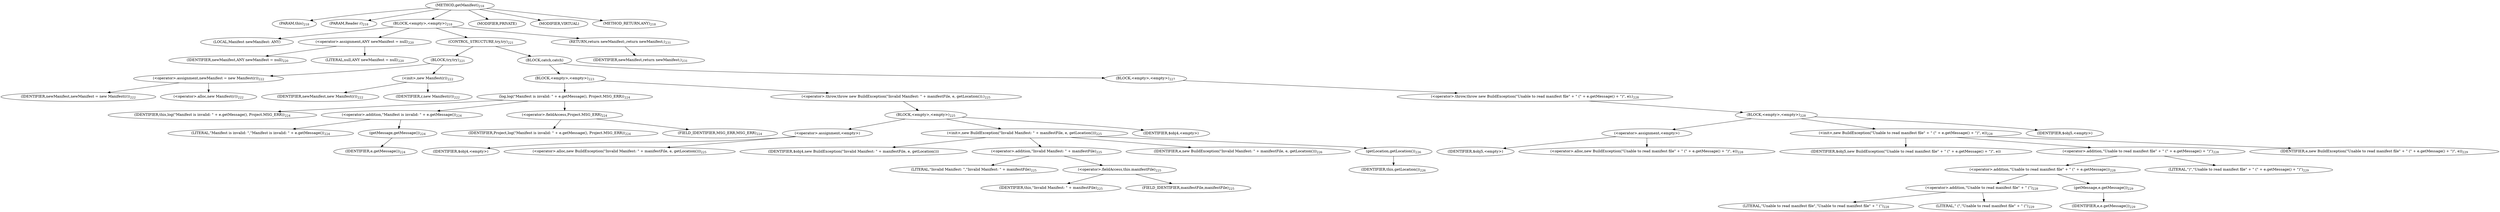 digraph "getManifest" {  
"297" [label = <(METHOD,getManifest)<SUB>218</SUB>> ]
"20" [label = <(PARAM,this)<SUB>218</SUB>> ]
"298" [label = <(PARAM,Reader r)<SUB>218</SUB>> ]
"299" [label = <(BLOCK,&lt;empty&gt;,&lt;empty&gt;)<SUB>218</SUB>> ]
"18" [label = <(LOCAL,Manifest newManifest: ANY)> ]
"300" [label = <(&lt;operator&gt;.assignment,ANY newManifest = null)<SUB>220</SUB>> ]
"301" [label = <(IDENTIFIER,newManifest,ANY newManifest = null)<SUB>220</SUB>> ]
"302" [label = <(LITERAL,null,ANY newManifest = null)<SUB>220</SUB>> ]
"303" [label = <(CONTROL_STRUCTURE,try,try)<SUB>221</SUB>> ]
"304" [label = <(BLOCK,try,try)<SUB>221</SUB>> ]
"305" [label = <(&lt;operator&gt;.assignment,newManifest = new Manifest(r))<SUB>222</SUB>> ]
"306" [label = <(IDENTIFIER,newManifest,newManifest = new Manifest(r))<SUB>222</SUB>> ]
"307" [label = <(&lt;operator&gt;.alloc,new Manifest(r))<SUB>222</SUB>> ]
"308" [label = <(&lt;init&gt;,new Manifest(r))<SUB>222</SUB>> ]
"17" [label = <(IDENTIFIER,newManifest,new Manifest(r))<SUB>222</SUB>> ]
"309" [label = <(IDENTIFIER,r,new Manifest(r))<SUB>222</SUB>> ]
"310" [label = <(BLOCK,catch,catch)> ]
"311" [label = <(BLOCK,&lt;empty&gt;,&lt;empty&gt;)<SUB>223</SUB>> ]
"312" [label = <(log,log(&quot;Manifest is invalid: &quot; + e.getMessage(), Project.MSG_ERR))<SUB>224</SUB>> ]
"19" [label = <(IDENTIFIER,this,log(&quot;Manifest is invalid: &quot; + e.getMessage(), Project.MSG_ERR))<SUB>224</SUB>> ]
"313" [label = <(&lt;operator&gt;.addition,&quot;Manifest is invalid: &quot; + e.getMessage())<SUB>224</SUB>> ]
"314" [label = <(LITERAL,&quot;Manifest is invalid: &quot;,&quot;Manifest is invalid: &quot; + e.getMessage())<SUB>224</SUB>> ]
"315" [label = <(getMessage,getMessage())<SUB>224</SUB>> ]
"316" [label = <(IDENTIFIER,e,getMessage())<SUB>224</SUB>> ]
"317" [label = <(&lt;operator&gt;.fieldAccess,Project.MSG_ERR)<SUB>224</SUB>> ]
"318" [label = <(IDENTIFIER,Project,log(&quot;Manifest is invalid: &quot; + e.getMessage(), Project.MSG_ERR))<SUB>224</SUB>> ]
"319" [label = <(FIELD_IDENTIFIER,MSG_ERR,MSG_ERR)<SUB>224</SUB>> ]
"320" [label = <(&lt;operator&gt;.throw,throw new BuildException(&quot;Invalid Manifest: &quot; + manifestFile, e, getLocation());)<SUB>225</SUB>> ]
"321" [label = <(BLOCK,&lt;empty&gt;,&lt;empty&gt;)<SUB>225</SUB>> ]
"322" [label = <(&lt;operator&gt;.assignment,&lt;empty&gt;)> ]
"323" [label = <(IDENTIFIER,$obj4,&lt;empty&gt;)> ]
"324" [label = <(&lt;operator&gt;.alloc,new BuildException(&quot;Invalid Manifest: &quot; + manifestFile, e, getLocation()))<SUB>225</SUB>> ]
"325" [label = <(&lt;init&gt;,new BuildException(&quot;Invalid Manifest: &quot; + manifestFile, e, getLocation()))<SUB>225</SUB>> ]
"326" [label = <(IDENTIFIER,$obj4,new BuildException(&quot;Invalid Manifest: &quot; + manifestFile, e, getLocation()))> ]
"327" [label = <(&lt;operator&gt;.addition,&quot;Invalid Manifest: &quot; + manifestFile)<SUB>225</SUB>> ]
"328" [label = <(LITERAL,&quot;Invalid Manifest: &quot;,&quot;Invalid Manifest: &quot; + manifestFile)<SUB>225</SUB>> ]
"329" [label = <(&lt;operator&gt;.fieldAccess,this.manifestFile)<SUB>225</SUB>> ]
"330" [label = <(IDENTIFIER,this,&quot;Invalid Manifest: &quot; + manifestFile)<SUB>225</SUB>> ]
"331" [label = <(FIELD_IDENTIFIER,manifestFile,manifestFile)<SUB>225</SUB>> ]
"332" [label = <(IDENTIFIER,e,new BuildException(&quot;Invalid Manifest: &quot; + manifestFile, e, getLocation()))<SUB>226</SUB>> ]
"333" [label = <(getLocation,getLocation())<SUB>226</SUB>> ]
"21" [label = <(IDENTIFIER,this,getLocation())<SUB>226</SUB>> ]
"334" [label = <(IDENTIFIER,$obj4,&lt;empty&gt;)> ]
"335" [label = <(BLOCK,&lt;empty&gt;,&lt;empty&gt;)<SUB>227</SUB>> ]
"336" [label = <(&lt;operator&gt;.throw,throw new BuildException(&quot;Unable to read manifest file&quot; + &quot; (&quot; + e.getMessage() + &quot;)&quot;, e);)<SUB>228</SUB>> ]
"337" [label = <(BLOCK,&lt;empty&gt;,&lt;empty&gt;)<SUB>228</SUB>> ]
"338" [label = <(&lt;operator&gt;.assignment,&lt;empty&gt;)> ]
"339" [label = <(IDENTIFIER,$obj5,&lt;empty&gt;)> ]
"340" [label = <(&lt;operator&gt;.alloc,new BuildException(&quot;Unable to read manifest file&quot; + &quot; (&quot; + e.getMessage() + &quot;)&quot;, e))<SUB>228</SUB>> ]
"341" [label = <(&lt;init&gt;,new BuildException(&quot;Unable to read manifest file&quot; + &quot; (&quot; + e.getMessage() + &quot;)&quot;, e))<SUB>228</SUB>> ]
"342" [label = <(IDENTIFIER,$obj5,new BuildException(&quot;Unable to read manifest file&quot; + &quot; (&quot; + e.getMessage() + &quot;)&quot;, e))> ]
"343" [label = <(&lt;operator&gt;.addition,&quot;Unable to read manifest file&quot; + &quot; (&quot; + e.getMessage() + &quot;)&quot;)<SUB>228</SUB>> ]
"344" [label = <(&lt;operator&gt;.addition,&quot;Unable to read manifest file&quot; + &quot; (&quot; + e.getMessage())<SUB>228</SUB>> ]
"345" [label = <(&lt;operator&gt;.addition,&quot;Unable to read manifest file&quot; + &quot; (&quot;)<SUB>228</SUB>> ]
"346" [label = <(LITERAL,&quot;Unable to read manifest file&quot;,&quot;Unable to read manifest file&quot; + &quot; (&quot;)<SUB>228</SUB>> ]
"347" [label = <(LITERAL,&quot; (&quot;,&quot;Unable to read manifest file&quot; + &quot; (&quot;)<SUB>229</SUB>> ]
"348" [label = <(getMessage,e.getMessage())<SUB>229</SUB>> ]
"349" [label = <(IDENTIFIER,e,e.getMessage())<SUB>229</SUB>> ]
"350" [label = <(LITERAL,&quot;)&quot;,&quot;Unable to read manifest file&quot; + &quot; (&quot; + e.getMessage() + &quot;)&quot;)<SUB>229</SUB>> ]
"351" [label = <(IDENTIFIER,e,new BuildException(&quot;Unable to read manifest file&quot; + &quot; (&quot; + e.getMessage() + &quot;)&quot;, e))<SUB>229</SUB>> ]
"352" [label = <(IDENTIFIER,$obj5,&lt;empty&gt;)> ]
"353" [label = <(RETURN,return newManifest;,return newManifest;)<SUB>231</SUB>> ]
"354" [label = <(IDENTIFIER,newManifest,return newManifest;)<SUB>231</SUB>> ]
"355" [label = <(MODIFIER,PRIVATE)> ]
"356" [label = <(MODIFIER,VIRTUAL)> ]
"357" [label = <(METHOD_RETURN,ANY)<SUB>218</SUB>> ]
  "297" -> "20" 
  "297" -> "298" 
  "297" -> "299" 
  "297" -> "355" 
  "297" -> "356" 
  "297" -> "357" 
  "299" -> "18" 
  "299" -> "300" 
  "299" -> "303" 
  "299" -> "353" 
  "300" -> "301" 
  "300" -> "302" 
  "303" -> "304" 
  "303" -> "310" 
  "304" -> "305" 
  "304" -> "308" 
  "305" -> "306" 
  "305" -> "307" 
  "308" -> "17" 
  "308" -> "309" 
  "310" -> "311" 
  "310" -> "335" 
  "311" -> "312" 
  "311" -> "320" 
  "312" -> "19" 
  "312" -> "313" 
  "312" -> "317" 
  "313" -> "314" 
  "313" -> "315" 
  "315" -> "316" 
  "317" -> "318" 
  "317" -> "319" 
  "320" -> "321" 
  "321" -> "322" 
  "321" -> "325" 
  "321" -> "334" 
  "322" -> "323" 
  "322" -> "324" 
  "325" -> "326" 
  "325" -> "327" 
  "325" -> "332" 
  "325" -> "333" 
  "327" -> "328" 
  "327" -> "329" 
  "329" -> "330" 
  "329" -> "331" 
  "333" -> "21" 
  "335" -> "336" 
  "336" -> "337" 
  "337" -> "338" 
  "337" -> "341" 
  "337" -> "352" 
  "338" -> "339" 
  "338" -> "340" 
  "341" -> "342" 
  "341" -> "343" 
  "341" -> "351" 
  "343" -> "344" 
  "343" -> "350" 
  "344" -> "345" 
  "344" -> "348" 
  "345" -> "346" 
  "345" -> "347" 
  "348" -> "349" 
  "353" -> "354" 
}
